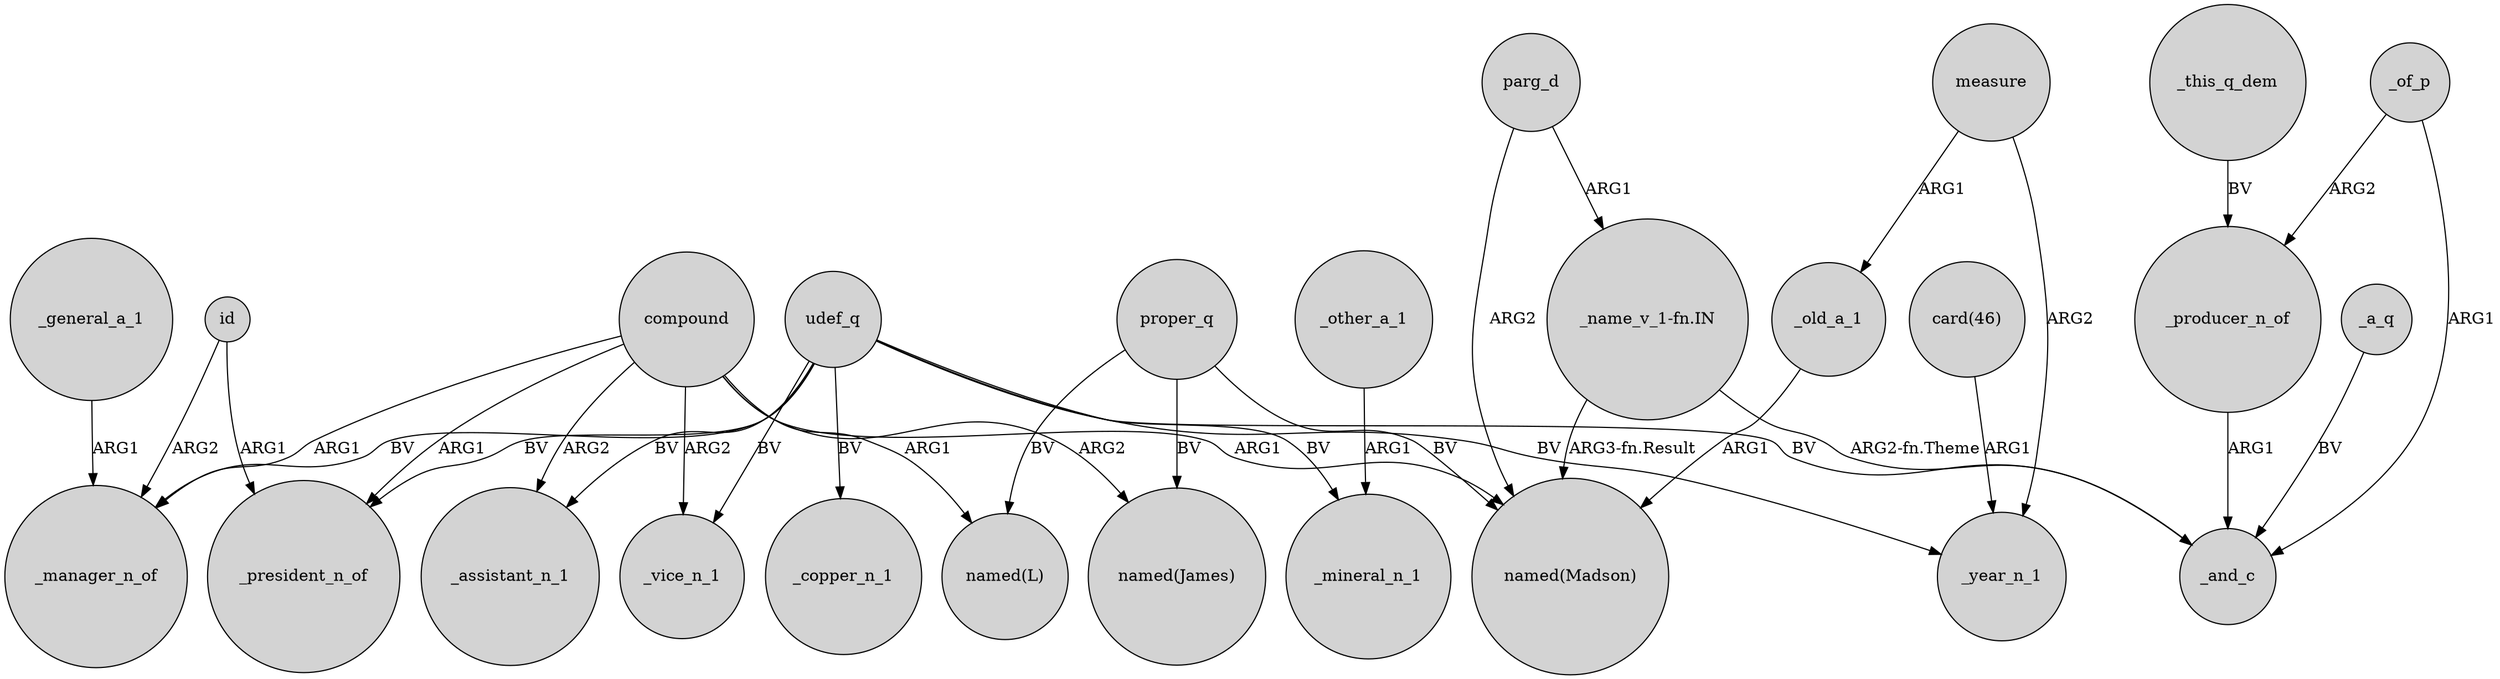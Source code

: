digraph {
	node [shape=circle style=filled]
	compound -> _vice_n_1 [label=ARG2]
	udef_q -> _copper_n_1 [label=BV]
	compound -> _manager_n_of [label=ARG1]
	proper_q -> "named(L)" [label=BV]
	"_name_v_1-fn.IN" -> _and_c [label="ARG2-fn.Theme"]
	measure -> _year_n_1 [label=ARG2]
	compound -> "named(James)" [label=ARG2]
	id -> _president_n_of [label=ARG1]
	compound -> "named(L)" [label=ARG1]
	udef_q -> _mineral_n_1 [label=BV]
	udef_q -> _vice_n_1 [label=BV]
	_other_a_1 -> _mineral_n_1 [label=ARG1]
	measure -> _old_a_1 [label=ARG1]
	udef_q -> _assistant_n_1 [label=BV]
	compound -> "named(Madson)" [label=ARG1]
	compound -> _president_n_of [label=ARG1]
	udef_q -> _president_n_of [label=BV]
	_of_p -> _producer_n_of [label=ARG2]
	_a_q -> _and_c [label=BV]
	_old_a_1 -> "named(Madson)" [label=ARG1]
	_this_q_dem -> _producer_n_of [label=BV]
	proper_q -> "named(James)" [label=BV]
	_of_p -> _and_c [label=ARG1]
	_producer_n_of -> _and_c [label=ARG1]
	id -> _manager_n_of [label=ARG2]
	proper_q -> "named(Madson)" [label=BV]
	udef_q -> _manager_n_of [label=BV]
	"card(46)" -> _year_n_1 [label=ARG1]
	udef_q -> _year_n_1 [label=BV]
	"_name_v_1-fn.IN" -> "named(Madson)" [label="ARG3-fn.Result"]
	parg_d -> "named(Madson)" [label=ARG2]
	_general_a_1 -> _manager_n_of [label=ARG1]
	udef_q -> _and_c [label=BV]
	compound -> _assistant_n_1 [label=ARG2]
	parg_d -> "_name_v_1-fn.IN" [label=ARG1]
}
